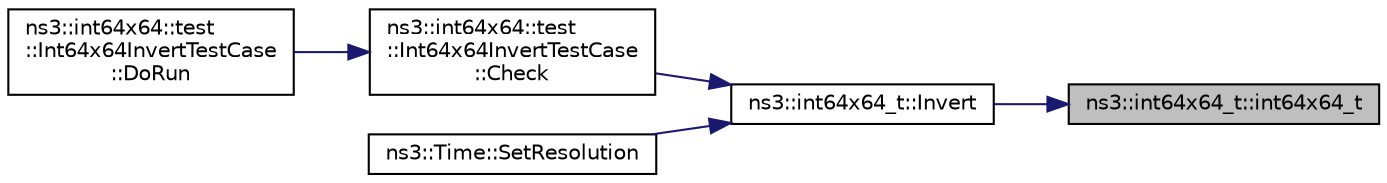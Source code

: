 digraph "ns3::int64x64_t::int64x64_t"
{
 // LATEX_PDF_SIZE
  edge [fontname="Helvetica",fontsize="10",labelfontname="Helvetica",labelfontsize="10"];
  node [fontname="Helvetica",fontsize="10",shape=record];
  rankdir="RL";
  Node1 [label="ns3::int64x64_t::int64x64_t",height=0.2,width=0.4,color="black", fillcolor="grey75", style="filled", fontcolor="black",tooltip="Default constructor."];
  Node1 -> Node2 [dir="back",color="midnightblue",fontsize="10",style="solid",fontname="Helvetica"];
  Node2 [label="ns3::int64x64_t::Invert",height=0.2,width=0.4,color="black", fillcolor="white", style="filled",URL="$classns3_1_1int64x64__t.html#ae2dd3639e165b3a6d2f6038f3c190e73",tooltip="Compute the inverse of an integer value."];
  Node2 -> Node3 [dir="back",color="midnightblue",fontsize="10",style="solid",fontname="Helvetica"];
  Node3 [label="ns3::int64x64::test\l::Int64x64InvertTestCase\l::Check",height=0.2,width=0.4,color="black", fillcolor="white", style="filled",URL="$classns3_1_1int64x64_1_1test_1_1_int64x64_invert_test_case.html#ae32039c08b1c09f57e3c3f428ca180fb",tooltip=" "];
  Node3 -> Node4 [dir="back",color="midnightblue",fontsize="10",style="solid",fontname="Helvetica"];
  Node4 [label="ns3::int64x64::test\l::Int64x64InvertTestCase\l::DoRun",height=0.2,width=0.4,color="black", fillcolor="white", style="filled",URL="$classns3_1_1int64x64_1_1test_1_1_int64x64_invert_test_case.html#a57168b2bc7cf7946c6d45fb5ebd597a9",tooltip="Implementation to actually run this TestCase."];
  Node2 -> Node5 [dir="back",color="midnightblue",fontsize="10",style="solid",fontname="Helvetica"];
  Node5 [label="ns3::Time::SetResolution",height=0.2,width=0.4,color="black", fillcolor="white", style="filled",URL="$classns3_1_1_time.html#aba6ca5fd762a8c94884f76f957dd39cf",tooltip="Set the current Resolution."];
}

